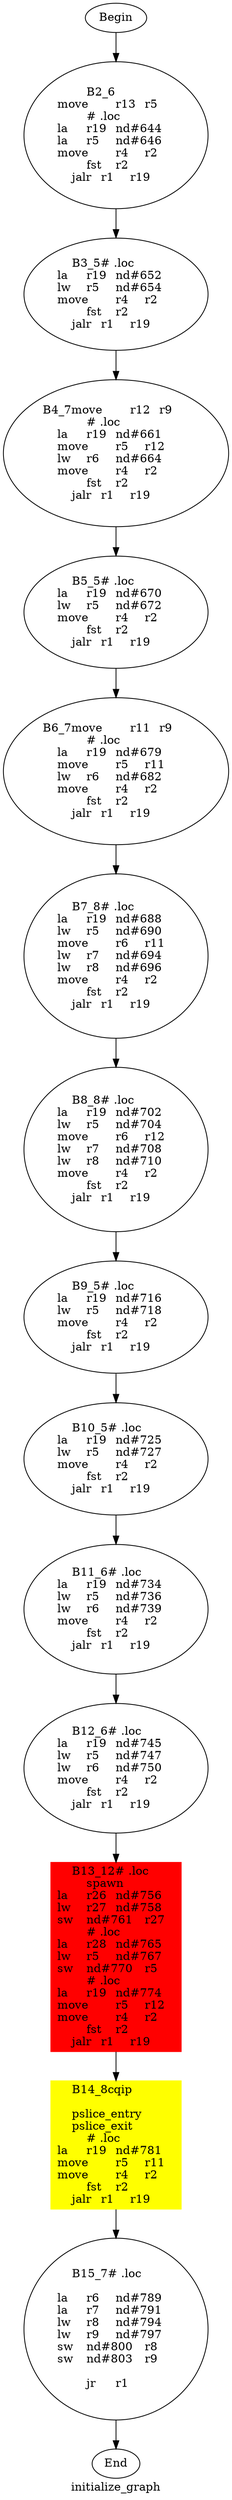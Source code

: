 digraph G{
	label = "initialize_graph"	style = "dashed";
	color = purple;
	Node0 [label = "Begin"];
	Node0 -> {Node2 }
	Node1 [label = "End"];
	Node1 -> {}
	Node2 [label = "B2_6	\nmove	r13	r5	\n# .loc	\nla	r19	nd#644	\nla	r5	nd#646	\nmove	r4	r2	\nfst	r2	\njalr	r1	r19	\n"];
	Node2 -> {Node3 }
	Node3 [label = "B3_5# .loc	\nla	r19	nd#652	\nlw	r5	nd#654	\nmove	r4	r2	\nfst	r2	\njalr	r1	r19	\n"];
	Node3 -> {Node4 }
	Node4 [label = "B4_7move	r12	r9	\n# .loc	\nla	r19	nd#661	\nmove	r5	r12	\nlw	r6	nd#664	\nmove	r4	r2	\nfst	r2	\njalr	r1	r19	\n"];
	Node4 -> {Node5 }
	Node5 [label = "B5_5# .loc	\nla	r19	nd#670	\nlw	r5	nd#672	\nmove	r4	r2	\nfst	r2	\njalr	r1	r19	\n"];
	Node5 -> {Node6 }
	Node6 [label = "B6_7move	r11	r9	\n# .loc	\nla	r19	nd#679	\nmove	r5	r11	\nlw	r6	nd#682	\nmove	r4	r2	\nfst	r2	\njalr	r1	r19	\n"];
	Node6 -> {Node7 }
	Node7 [label = "B7_8# .loc	\nla	r19	nd#688	\nlw	r5	nd#690	\nmove	r6	r11	\nlw	r7	nd#694	\nlw	r8	nd#696	\nmove	r4	r2	\nfst	r2	\njalr	r1	r19	\n"];
	Node7 -> {Node8 }
	Node8 [label = "B8_8# .loc	\nla	r19	nd#702	\nlw	r5	nd#704	\nmove	r6	r12	\nlw	r7	nd#708	\nlw	r8	nd#710	\nmove	r4	r2	\nfst	r2	\njalr	r1	r19	\n"];
	Node8 -> {Node9 }
	Node9 [label = "B9_5# .loc	\nla	r19	nd#716	\nlw	r5	nd#718	\nmove	r4	r2	\nfst	r2	\njalr	r1	r19	\n"];
	Node9 -> {Node10 }
	Node10 [label = "B10_5# .loc	\nla	r19	nd#725	\nlw	r5	nd#727	\nmove	r4	r2	\nfst	r2	\njalr	r1	r19	\n"];
	Node10 -> {Node11 }
	Node11 [label = "B11_6# .loc	\nla	r19	nd#734	\nlw	r5	nd#736	\nlw	r6	nd#739	\nmove	r4	r2	\nfst	r2	\njalr	r1	r19	\n"];
	Node11 -> {Node12 }
	Node12 [label = "B12_6# .loc	\nla	r19	nd#745	\nlw	r5	nd#747	\nlw	r6	nd#750	\nmove	r4	r2	\nfst	r2	\njalr	r1	r19	\n"];
	Node12 -> {Node13 }
	Node13 [label = "B13_12# .loc	\nspawn	\nla	r26	nd#756	\nlw	r27	nd#758	\nsw	nd#761	r27	\n# .loc	\nla	r28	nd#765	\nlw	r5	nd#767	\nsw	nd#770	r5	\n# .loc	\nla	r19	nd#774	\nmove	r5	r12	\nmove	r4	r2	\nfst	r2	\njalr	r1	r19	\n"];
	Node13 -> {Node14 }
	Node14 [label = "B14_8cqip	\n	\npslice_entry	\npslice_exit	\n# .loc	\nla	r19	nd#781	\nmove	r5	r11	\nmove	r4	r2	\nfst	r2	\njalr	r1	r19	\n"];
	Node14 -> {Node15 }
	Node15 [label = "B15_7# .loc	\n	\nla	r6	nd#789	\nla	r7	nd#791	\nlw	r8	nd#794	\nlw	r9	nd#797	\nsw	nd#800	r8	\nsw	nd#803	r9	\n	\njr	r1	\n"];
	Node15 -> {Node1 }
	Node13 [shape = box ,style=filled ,color=red];
	Node14 [shape = polygon ,style=filled ,color=yellow];
}

